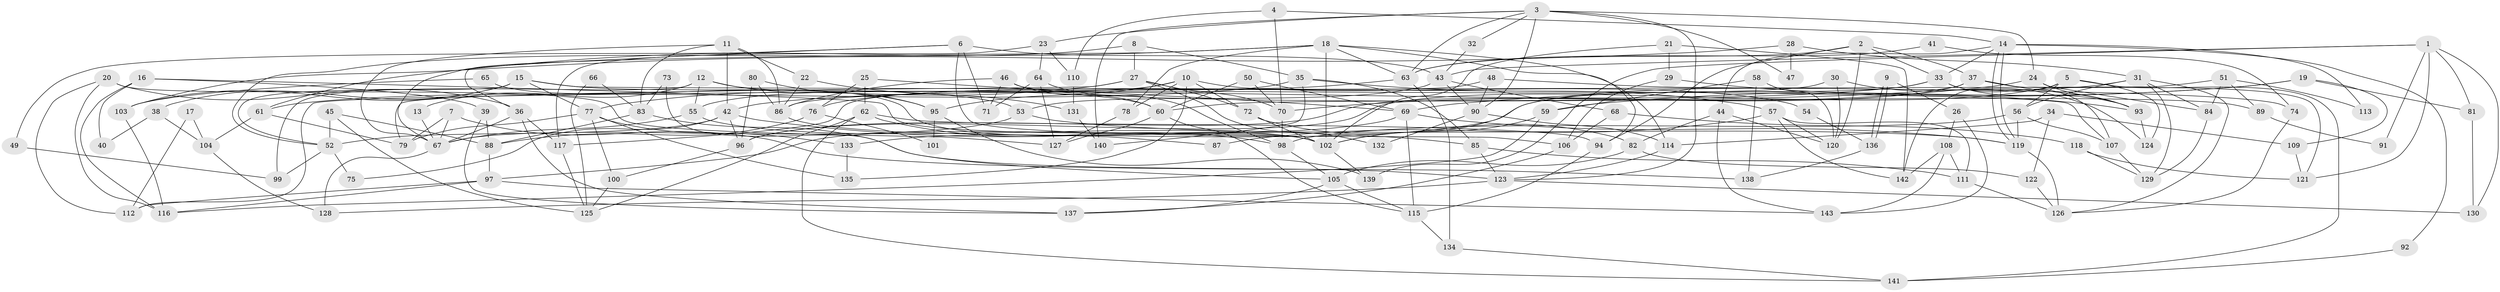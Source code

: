 // Generated by graph-tools (version 1.1) at 2025/26/03/09/25 03:26:19]
// undirected, 143 vertices, 286 edges
graph export_dot {
graph [start="1"]
  node [color=gray90,style=filled];
  1;
  2;
  3;
  4;
  5;
  6;
  7;
  8;
  9;
  10;
  11;
  12;
  13;
  14;
  15;
  16;
  17;
  18;
  19;
  20;
  21;
  22;
  23;
  24;
  25;
  26;
  27;
  28;
  29;
  30;
  31;
  32;
  33;
  34;
  35;
  36;
  37;
  38;
  39;
  40;
  41;
  42;
  43;
  44;
  45;
  46;
  47;
  48;
  49;
  50;
  51;
  52;
  53;
  54;
  55;
  56;
  57;
  58;
  59;
  60;
  61;
  62;
  63;
  64;
  65;
  66;
  67;
  68;
  69;
  70;
  71;
  72;
  73;
  74;
  75;
  76;
  77;
  78;
  79;
  80;
  81;
  82;
  83;
  84;
  85;
  86;
  87;
  88;
  89;
  90;
  91;
  92;
  93;
  94;
  95;
  96;
  97;
  98;
  99;
  100;
  101;
  102;
  103;
  104;
  105;
  106;
  107;
  108;
  109;
  110;
  111;
  112;
  113;
  114;
  115;
  116;
  117;
  118;
  119;
  120;
  121;
  122;
  123;
  124;
  125;
  126;
  127;
  128;
  129;
  130;
  131;
  132;
  133;
  134;
  135;
  136;
  137;
  138;
  139;
  140;
  141;
  142;
  143;
  1 -- 81;
  1 -- 121;
  1 -- 43;
  1 -- 91;
  1 -- 130;
  1 -- 139;
  2 -- 94;
  2 -- 63;
  2 -- 33;
  2 -- 37;
  2 -- 120;
  3 -- 23;
  3 -- 90;
  3 -- 24;
  3 -- 32;
  3 -- 47;
  3 -- 63;
  3 -- 123;
  3 -- 140;
  4 -- 14;
  4 -- 70;
  4 -- 110;
  5 -- 96;
  5 -- 56;
  5 -- 124;
  5 -- 141;
  5 -- 142;
  6 -- 106;
  6 -- 71;
  6 -- 43;
  6 -- 49;
  6 -- 67;
  7 -- 67;
  7 -- 79;
  7 -- 138;
  8 -- 27;
  8 -- 52;
  8 -- 35;
  9 -- 136;
  9 -- 136;
  9 -- 26;
  10 -- 78;
  10 -- 135;
  10 -- 54;
  10 -- 55;
  10 -- 72;
  10 -- 95;
  11 -- 67;
  11 -- 42;
  11 -- 22;
  11 -- 83;
  11 -- 86;
  12 -- 95;
  12 -- 55;
  12 -- 13;
  12 -- 60;
  12 -- 99;
  13 -- 67;
  14 -- 119;
  14 -- 119;
  14 -- 33;
  14 -- 44;
  14 -- 92;
  14 -- 113;
  15 -- 53;
  15 -- 107;
  15 -- 38;
  15 -- 52;
  15 -- 77;
  15 -- 103;
  16 -- 102;
  16 -- 39;
  16 -- 40;
  16 -- 116;
  17 -- 112;
  17 -- 104;
  18 -- 63;
  18 -- 36;
  18 -- 61;
  18 -- 78;
  18 -- 94;
  18 -- 102;
  18 -- 114;
  19 -- 59;
  19 -- 69;
  19 -- 81;
  19 -- 109;
  20 -- 116;
  20 -- 36;
  20 -- 112;
  20 -- 127;
  21 -- 142;
  21 -- 102;
  21 -- 29;
  22 -- 86;
  22 -- 131;
  23 -- 110;
  23 -- 64;
  23 -- 117;
  24 -- 93;
  24 -- 70;
  24 -- 84;
  25 -- 62;
  25 -- 76;
  25 -- 69;
  26 -- 108;
  26 -- 143;
  27 -- 70;
  27 -- 72;
  27 -- 77;
  27 -- 79;
  27 -- 132;
  28 -- 103;
  28 -- 31;
  28 -- 47;
  29 -- 93;
  29 -- 106;
  30 -- 120;
  30 -- 124;
  30 -- 86;
  31 -- 126;
  31 -- 84;
  31 -- 56;
  31 -- 129;
  31 -- 133;
  32 -- 43;
  33 -- 102;
  33 -- 42;
  33 -- 93;
  33 -- 107;
  34 -- 109;
  34 -- 114;
  34 -- 122;
  35 -- 61;
  35 -- 57;
  35 -- 85;
  35 -- 140;
  36 -- 117;
  36 -- 67;
  36 -- 137;
  37 -- 96;
  37 -- 60;
  37 -- 93;
  37 -- 121;
  38 -- 104;
  38 -- 40;
  39 -- 137;
  39 -- 88;
  41 -- 74;
  41 -- 63;
  42 -- 96;
  42 -- 52;
  42 -- 75;
  42 -- 85;
  43 -- 53;
  43 -- 68;
  43 -- 90;
  44 -- 82;
  44 -- 120;
  44 -- 143;
  45 -- 52;
  45 -- 88;
  45 -- 125;
  46 -- 60;
  46 -- 86;
  46 -- 71;
  46 -- 89;
  48 -- 90;
  48 -- 117;
  48 -- 74;
  49 -- 99;
  50 -- 60;
  50 -- 69;
  50 -- 70;
  51 -- 112;
  51 -- 84;
  51 -- 89;
  51 -- 113;
  52 -- 75;
  52 -- 99;
  53 -- 119;
  53 -- 67;
  54 -- 136;
  55 -- 67;
  55 -- 102;
  56 -- 98;
  56 -- 107;
  56 -- 119;
  57 -- 120;
  57 -- 87;
  57 -- 111;
  57 -- 142;
  58 -- 59;
  58 -- 120;
  58 -- 138;
  59 -- 102;
  59 -- 116;
  60 -- 115;
  60 -- 127;
  61 -- 79;
  61 -- 104;
  62 -- 94;
  62 -- 98;
  62 -- 125;
  62 -- 141;
  63 -- 134;
  63 -- 76;
  64 -- 98;
  64 -- 127;
  64 -- 71;
  65 -- 103;
  65 -- 102;
  66 -- 125;
  66 -- 83;
  67 -- 128;
  68 -- 106;
  68 -- 118;
  69 -- 119;
  69 -- 97;
  69 -- 115;
  70 -- 98;
  72 -- 102;
  72 -- 82;
  73 -- 105;
  73 -- 83;
  74 -- 126;
  76 -- 88;
  76 -- 101;
  77 -- 79;
  77 -- 100;
  77 -- 133;
  77 -- 135;
  78 -- 127;
  80 -- 86;
  80 -- 95;
  80 -- 96;
  81 -- 130;
  82 -- 122;
  82 -- 105;
  83 -- 123;
  83 -- 88;
  84 -- 129;
  85 -- 111;
  85 -- 123;
  86 -- 87;
  88 -- 97;
  89 -- 91;
  90 -- 114;
  90 -- 132;
  92 -- 141;
  93 -- 124;
  94 -- 115;
  95 -- 139;
  95 -- 101;
  96 -- 100;
  97 -- 143;
  97 -- 112;
  97 -- 116;
  98 -- 105;
  100 -- 125;
  102 -- 139;
  103 -- 116;
  104 -- 128;
  105 -- 115;
  105 -- 137;
  106 -- 137;
  107 -- 129;
  108 -- 142;
  108 -- 111;
  108 -- 143;
  109 -- 121;
  110 -- 131;
  111 -- 126;
  114 -- 123;
  115 -- 134;
  117 -- 125;
  118 -- 129;
  118 -- 121;
  119 -- 126;
  122 -- 126;
  123 -- 128;
  123 -- 130;
  131 -- 140;
  133 -- 135;
  134 -- 141;
  136 -- 138;
}
